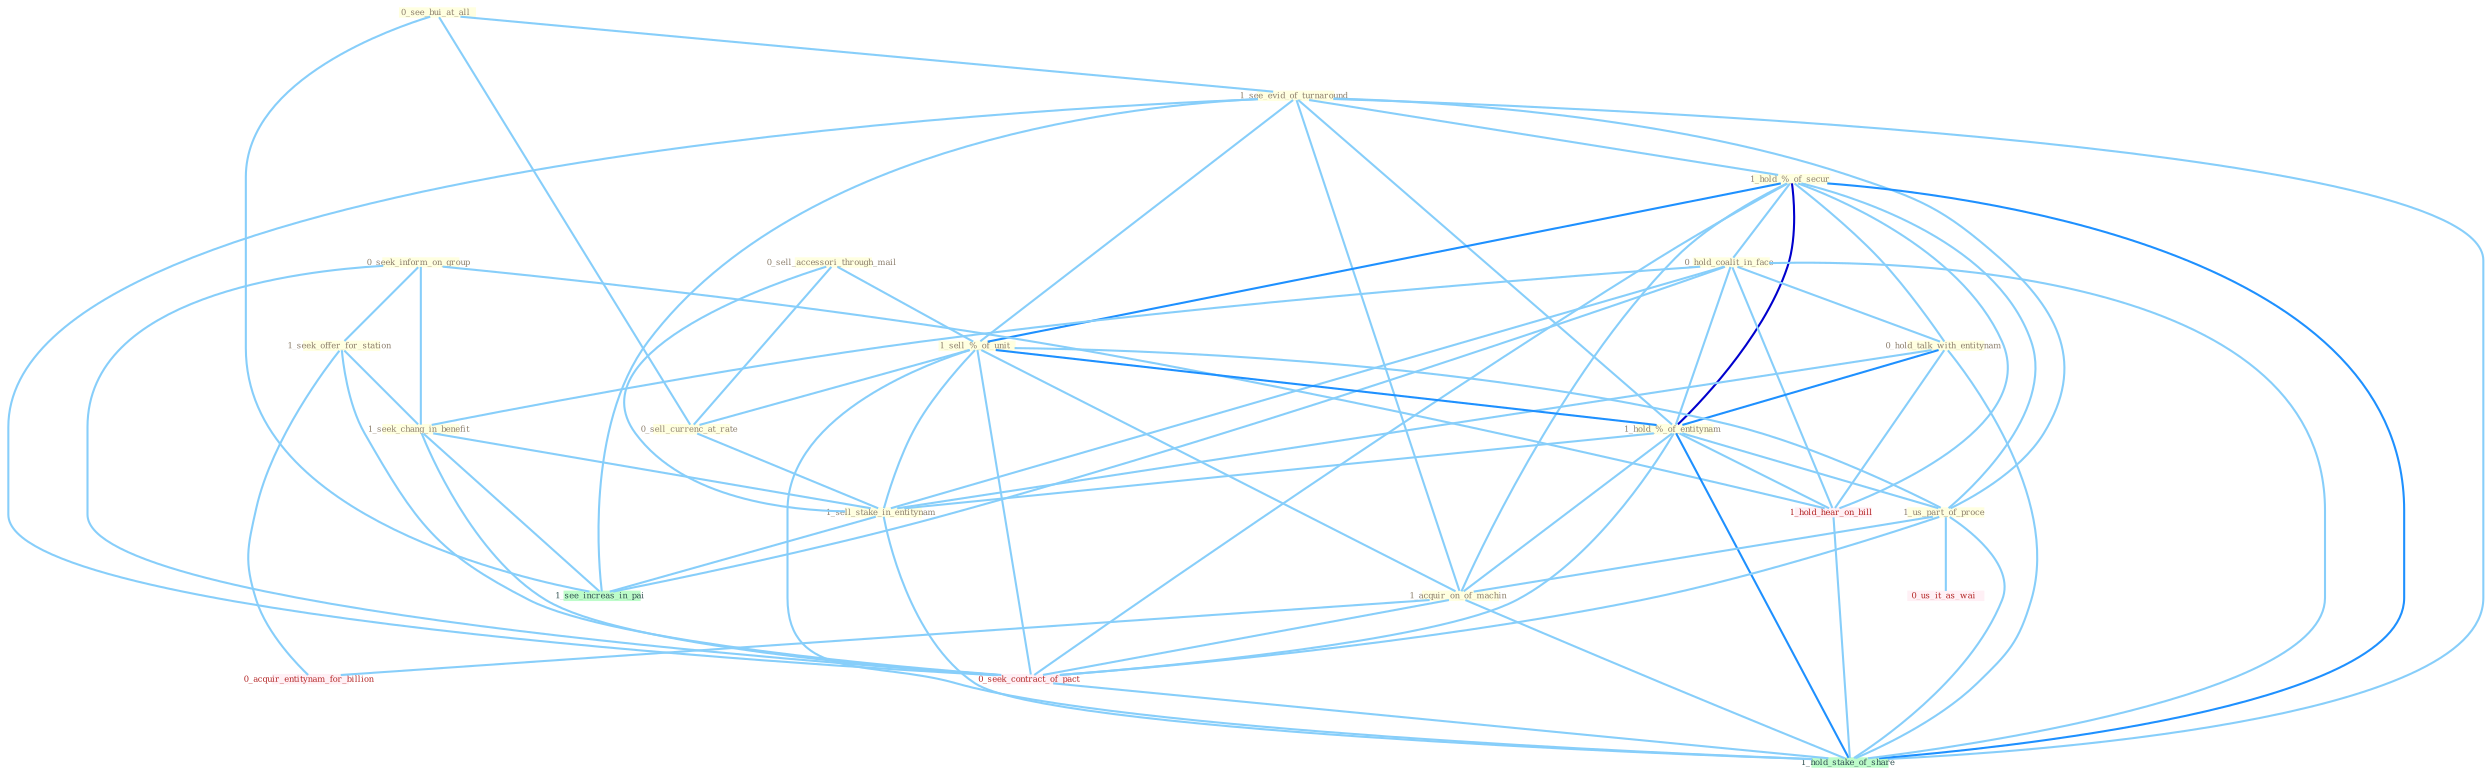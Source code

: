 Graph G{ 
    node
    [shape=polygon,style=filled,width=.5,height=.06,color="#BDFCC9",fixedsize=true,fontsize=4,
    fontcolor="#2f4f4f"];
    {node
    [color="#ffffe0", fontcolor="#8b7d6b"] "0_see_bui_at_all " "1_see_evid_of_turnaround " "1_hold_%_of_secur " "0_seek_inform_on_group " "1_seek_offer_for_station " "0_sell_accessori_through_mail " "0_hold_coalit_in_face " "0_hold_talk_with_entitynam " "1_seek_chang_in_benefit " "1_sell_%_of_unit " "0_sell_currenc_at_rate " "1_hold_%_of_entitynam " "1_sell_stake_in_entitynam " "1_us_part_of_proce " "1_acquir_on_of_machin "}
{node [color="#fff0f5", fontcolor="#b22222"] "0_seek_contract_of_pact " "0_us_it_as_wai " "0_acquir_entitynam_for_billion " "1_hold_hear_on_bill "}
edge [color="#B0E2FF"];

	"0_see_bui_at_all " -- "1_see_evid_of_turnaround " [w="1", color="#87cefa" ];
	"0_see_bui_at_all " -- "0_sell_currenc_at_rate " [w="1", color="#87cefa" ];
	"0_see_bui_at_all " -- "1_see_increas_in_pai " [w="1", color="#87cefa" ];
	"1_see_evid_of_turnaround " -- "1_hold_%_of_secur " [w="1", color="#87cefa" ];
	"1_see_evid_of_turnaround " -- "1_sell_%_of_unit " [w="1", color="#87cefa" ];
	"1_see_evid_of_turnaround " -- "1_hold_%_of_entitynam " [w="1", color="#87cefa" ];
	"1_see_evid_of_turnaround " -- "1_us_part_of_proce " [w="1", color="#87cefa" ];
	"1_see_evid_of_turnaround " -- "1_acquir_on_of_machin " [w="1", color="#87cefa" ];
	"1_see_evid_of_turnaround " -- "0_seek_contract_of_pact " [w="1", color="#87cefa" ];
	"1_see_evid_of_turnaround " -- "1_see_increas_in_pai " [w="1", color="#87cefa" ];
	"1_see_evid_of_turnaround " -- "1_hold_stake_of_share " [w="1", color="#87cefa" ];
	"1_hold_%_of_secur " -- "0_hold_coalit_in_face " [w="1", color="#87cefa" ];
	"1_hold_%_of_secur " -- "0_hold_talk_with_entitynam " [w="1", color="#87cefa" ];
	"1_hold_%_of_secur " -- "1_sell_%_of_unit " [w="2", color="#1e90ff" , len=0.8];
	"1_hold_%_of_secur " -- "1_hold_%_of_entitynam " [w="3", color="#0000cd" , len=0.6];
	"1_hold_%_of_secur " -- "1_us_part_of_proce " [w="1", color="#87cefa" ];
	"1_hold_%_of_secur " -- "1_acquir_on_of_machin " [w="1", color="#87cefa" ];
	"1_hold_%_of_secur " -- "0_seek_contract_of_pact " [w="1", color="#87cefa" ];
	"1_hold_%_of_secur " -- "1_hold_hear_on_bill " [w="1", color="#87cefa" ];
	"1_hold_%_of_secur " -- "1_hold_stake_of_share " [w="2", color="#1e90ff" , len=0.8];
	"0_seek_inform_on_group " -- "1_seek_offer_for_station " [w="1", color="#87cefa" ];
	"0_seek_inform_on_group " -- "1_seek_chang_in_benefit " [w="1", color="#87cefa" ];
	"0_seek_inform_on_group " -- "0_seek_contract_of_pact " [w="1", color="#87cefa" ];
	"0_seek_inform_on_group " -- "1_hold_hear_on_bill " [w="1", color="#87cefa" ];
	"1_seek_offer_for_station " -- "1_seek_chang_in_benefit " [w="1", color="#87cefa" ];
	"1_seek_offer_for_station " -- "0_seek_contract_of_pact " [w="1", color="#87cefa" ];
	"1_seek_offer_for_station " -- "0_acquir_entitynam_for_billion " [w="1", color="#87cefa" ];
	"0_sell_accessori_through_mail " -- "1_sell_%_of_unit " [w="1", color="#87cefa" ];
	"0_sell_accessori_through_mail " -- "0_sell_currenc_at_rate " [w="1", color="#87cefa" ];
	"0_sell_accessori_through_mail " -- "1_sell_stake_in_entitynam " [w="1", color="#87cefa" ];
	"0_hold_coalit_in_face " -- "0_hold_talk_with_entitynam " [w="1", color="#87cefa" ];
	"0_hold_coalit_in_face " -- "1_seek_chang_in_benefit " [w="1", color="#87cefa" ];
	"0_hold_coalit_in_face " -- "1_hold_%_of_entitynam " [w="1", color="#87cefa" ];
	"0_hold_coalit_in_face " -- "1_sell_stake_in_entitynam " [w="1", color="#87cefa" ];
	"0_hold_coalit_in_face " -- "1_see_increas_in_pai " [w="1", color="#87cefa" ];
	"0_hold_coalit_in_face " -- "1_hold_hear_on_bill " [w="1", color="#87cefa" ];
	"0_hold_coalit_in_face " -- "1_hold_stake_of_share " [w="1", color="#87cefa" ];
	"0_hold_talk_with_entitynam " -- "1_hold_%_of_entitynam " [w="2", color="#1e90ff" , len=0.8];
	"0_hold_talk_with_entitynam " -- "1_sell_stake_in_entitynam " [w="1", color="#87cefa" ];
	"0_hold_talk_with_entitynam " -- "1_hold_hear_on_bill " [w="1", color="#87cefa" ];
	"0_hold_talk_with_entitynam " -- "1_hold_stake_of_share " [w="1", color="#87cefa" ];
	"1_seek_chang_in_benefit " -- "1_sell_stake_in_entitynam " [w="1", color="#87cefa" ];
	"1_seek_chang_in_benefit " -- "0_seek_contract_of_pact " [w="1", color="#87cefa" ];
	"1_seek_chang_in_benefit " -- "1_see_increas_in_pai " [w="1", color="#87cefa" ];
	"1_sell_%_of_unit " -- "0_sell_currenc_at_rate " [w="1", color="#87cefa" ];
	"1_sell_%_of_unit " -- "1_hold_%_of_entitynam " [w="2", color="#1e90ff" , len=0.8];
	"1_sell_%_of_unit " -- "1_sell_stake_in_entitynam " [w="1", color="#87cefa" ];
	"1_sell_%_of_unit " -- "1_us_part_of_proce " [w="1", color="#87cefa" ];
	"1_sell_%_of_unit " -- "1_acquir_on_of_machin " [w="1", color="#87cefa" ];
	"1_sell_%_of_unit " -- "0_seek_contract_of_pact " [w="1", color="#87cefa" ];
	"1_sell_%_of_unit " -- "1_hold_stake_of_share " [w="1", color="#87cefa" ];
	"0_sell_currenc_at_rate " -- "1_sell_stake_in_entitynam " [w="1", color="#87cefa" ];
	"1_hold_%_of_entitynam " -- "1_sell_stake_in_entitynam " [w="1", color="#87cefa" ];
	"1_hold_%_of_entitynam " -- "1_us_part_of_proce " [w="1", color="#87cefa" ];
	"1_hold_%_of_entitynam " -- "1_acquir_on_of_machin " [w="1", color="#87cefa" ];
	"1_hold_%_of_entitynam " -- "0_seek_contract_of_pact " [w="1", color="#87cefa" ];
	"1_hold_%_of_entitynam " -- "1_hold_hear_on_bill " [w="1", color="#87cefa" ];
	"1_hold_%_of_entitynam " -- "1_hold_stake_of_share " [w="2", color="#1e90ff" , len=0.8];
	"1_sell_stake_in_entitynam " -- "1_see_increas_in_pai " [w="1", color="#87cefa" ];
	"1_sell_stake_in_entitynam " -- "1_hold_stake_of_share " [w="1", color="#87cefa" ];
	"1_us_part_of_proce " -- "1_acquir_on_of_machin " [w="1", color="#87cefa" ];
	"1_us_part_of_proce " -- "0_seek_contract_of_pact " [w="1", color="#87cefa" ];
	"1_us_part_of_proce " -- "0_us_it_as_wai " [w="1", color="#87cefa" ];
	"1_us_part_of_proce " -- "1_hold_stake_of_share " [w="1", color="#87cefa" ];
	"1_acquir_on_of_machin " -- "0_seek_contract_of_pact " [w="1", color="#87cefa" ];
	"1_acquir_on_of_machin " -- "0_acquir_entitynam_for_billion " [w="1", color="#87cefa" ];
	"1_acquir_on_of_machin " -- "1_hold_stake_of_share " [w="1", color="#87cefa" ];
	"0_seek_contract_of_pact " -- "1_hold_stake_of_share " [w="1", color="#87cefa" ];
	"1_hold_hear_on_bill " -- "1_hold_stake_of_share " [w="1", color="#87cefa" ];
}